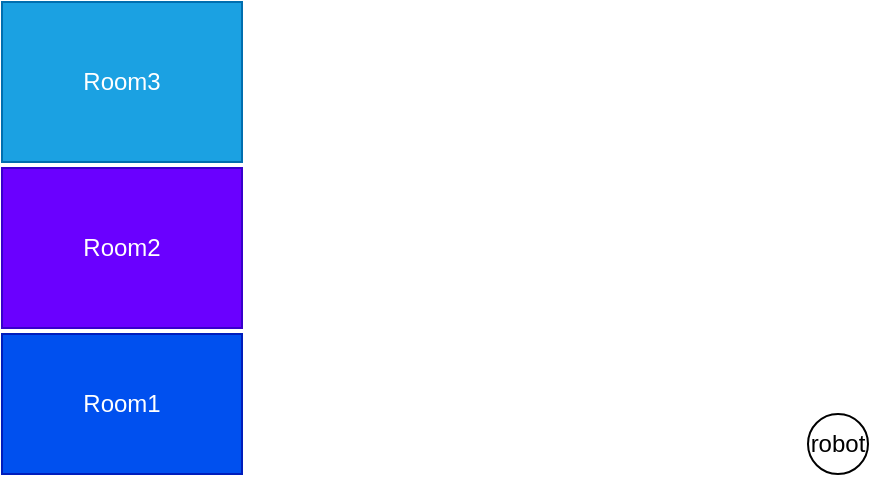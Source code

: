 <mxfile version="14.2.4" type="embed">
    <diagram id="1XTyoEW7qzfLBBSgb7DO" name="Page-1">
        <mxGraphModel dx="614" dy="236" grid="1" gridSize="10" guides="1" tooltips="1" connect="1" arrows="1" fold="1" page="1" pageScale="1" pageWidth="850" pageHeight="1100" math="0" shadow="0">
            <root>
                <mxCell id="0"/>
                <mxCell id="1" parent="0"/>
                <mxCell id="5" value="Room1" style="rounded=0;whiteSpace=wrap;html=1;fillColor=#0050ef;strokeColor=#001DBC;fontColor=#ffffff;" parent="1" vertex="1">
                    <mxGeometry x="2" y="168" width="120" height="70" as="geometry"/>
                </mxCell>
                <mxCell id="6" value="Room2" style="rounded=0;whiteSpace=wrap;html=1;fillColor=#6a00ff;strokeColor=#3700CC;fontColor=#ffffff;" parent="1" vertex="1">
                    <mxGeometry x="2" y="85" width="120" height="80" as="geometry"/>
                </mxCell>
                <mxCell id="room3" value="Room3" style="rounded=0;whiteSpace=wrap;html=1;fillColor=#1ba1e2;strokeColor=#006EAF;fontColor=#ffffff;" parent="1" vertex="1">
                    <mxGeometry x="2" y="2" width="120" height="80" as="geometry"/>
                </mxCell>
                <object label="robot" movable="true" speed="5" type="robot" id="robot">
                    <mxCell style="ellipse;whiteSpace=wrap;html=1;aspect=fixed;" parent="1" vertex="1">
                        <mxGeometry x="405" y="208" width="30" height="30" as="geometry"/>
                    </mxCell>
                </object>
            </root>
        </mxGraphModel>
    </diagram>
</mxfile>